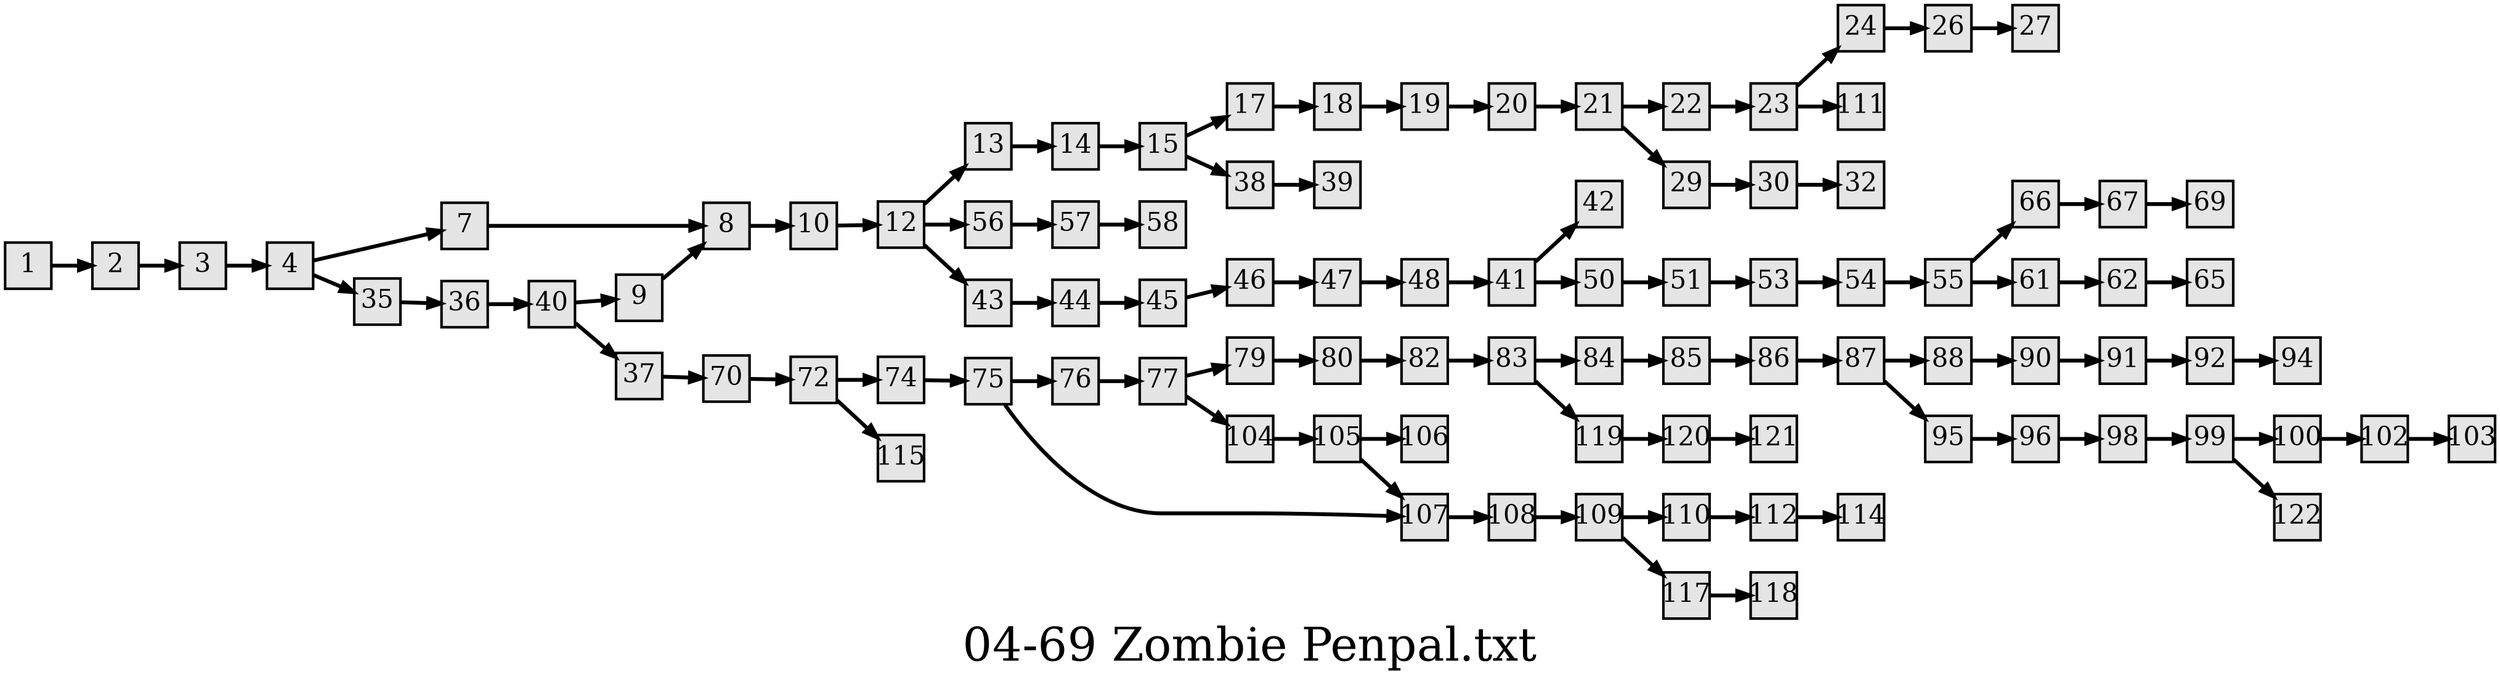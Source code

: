 digraph g{
  graph [ label="04-69 Zombie Penpal.txt" rankdir=LR, ordering=out, fontsize=36, nodesep="0.35", ranksep="0.45"];
  node  [shape=rect, penwidth=2, fontsize=20, style=filled, fillcolor=grey90, margin="0,0", labelfloat=true, regular=true, fixedsize=true];
  edge  [labelfloat=true, penwidth=3, fontsize=12];
  1 -> 2;
  2 -> 3;
  3 -> 4;
  4 -> 7;
  4 -> 35;
  7 -> 8;
  8 -> 10;
  9 -> 8;
  10 -> 12;
  12 -> 13;
  12 -> 56;
  12 -> 43;
  13 -> 14;
  14 -> 15;
  15 -> 17;
  15 -> 38;
  17 -> 18;
  18 -> 19;
  19 -> 20;
  20 -> 21;
  21 -> 22;
  21 -> 29;
  22 -> 23;
  23 -> 24;
  23 -> 111;
  24 -> 26;
  26 -> 27;
  29 -> 30;
  30 -> 32;
  35 -> 36;
  36 -> 40;
  37 -> 70;
  38 -> 39;
  40 -> 9;
  40 -> 37;
  41 -> 42;
  43 -> 44;
  44 -> 45;
  45 -> 46;
  46 -> 47;
  47 -> 48;
  48 -> 41;
  41 -> 50;
  50 -> 51;
  51 -> 53;
  53 -> 54;
  54 -> 55;
  55 -> 66;
  55 -> 61;
  56 -> 57;
  57 -> 58;
  61 -> 62;
  62 -> 65;
  66 -> 67;
  67 -> 69;
  70 -> 72;
  72 -> 74;
  72 -> 115;
  74 -> 75;
  75 -> 76;
  75 -> 107;
  76 -> 77;
  77 -> 79;
  77 -> 104;
  79 -> 80;
  80 -> 82;
  82 -> 83;
  83 -> 84;
  83 -> 119;
  84 -> 85;
  85 -> 86;
  86 -> 87;
  87 -> 88;
  87 -> 95;
  88 -> 90;
  90 -> 91;
  91 -> 92;
  92 -> 94;
  95 -> 96;
  96 -> 98;
  98 -> 99;
  99 -> 100;
  99 -> 122;
  100 -> 102;
  102 -> 103;
  104 -> 105;
  105 -> 106;
  105 -> 107;
  107 -> 108;
  108 -> 109;
  109 -> 110;
  109 -> 117;
  110 -> 112;
  112 -> 114;
  117 -> 118;
  119 -> 120;
  120 -> 121;
  
}

